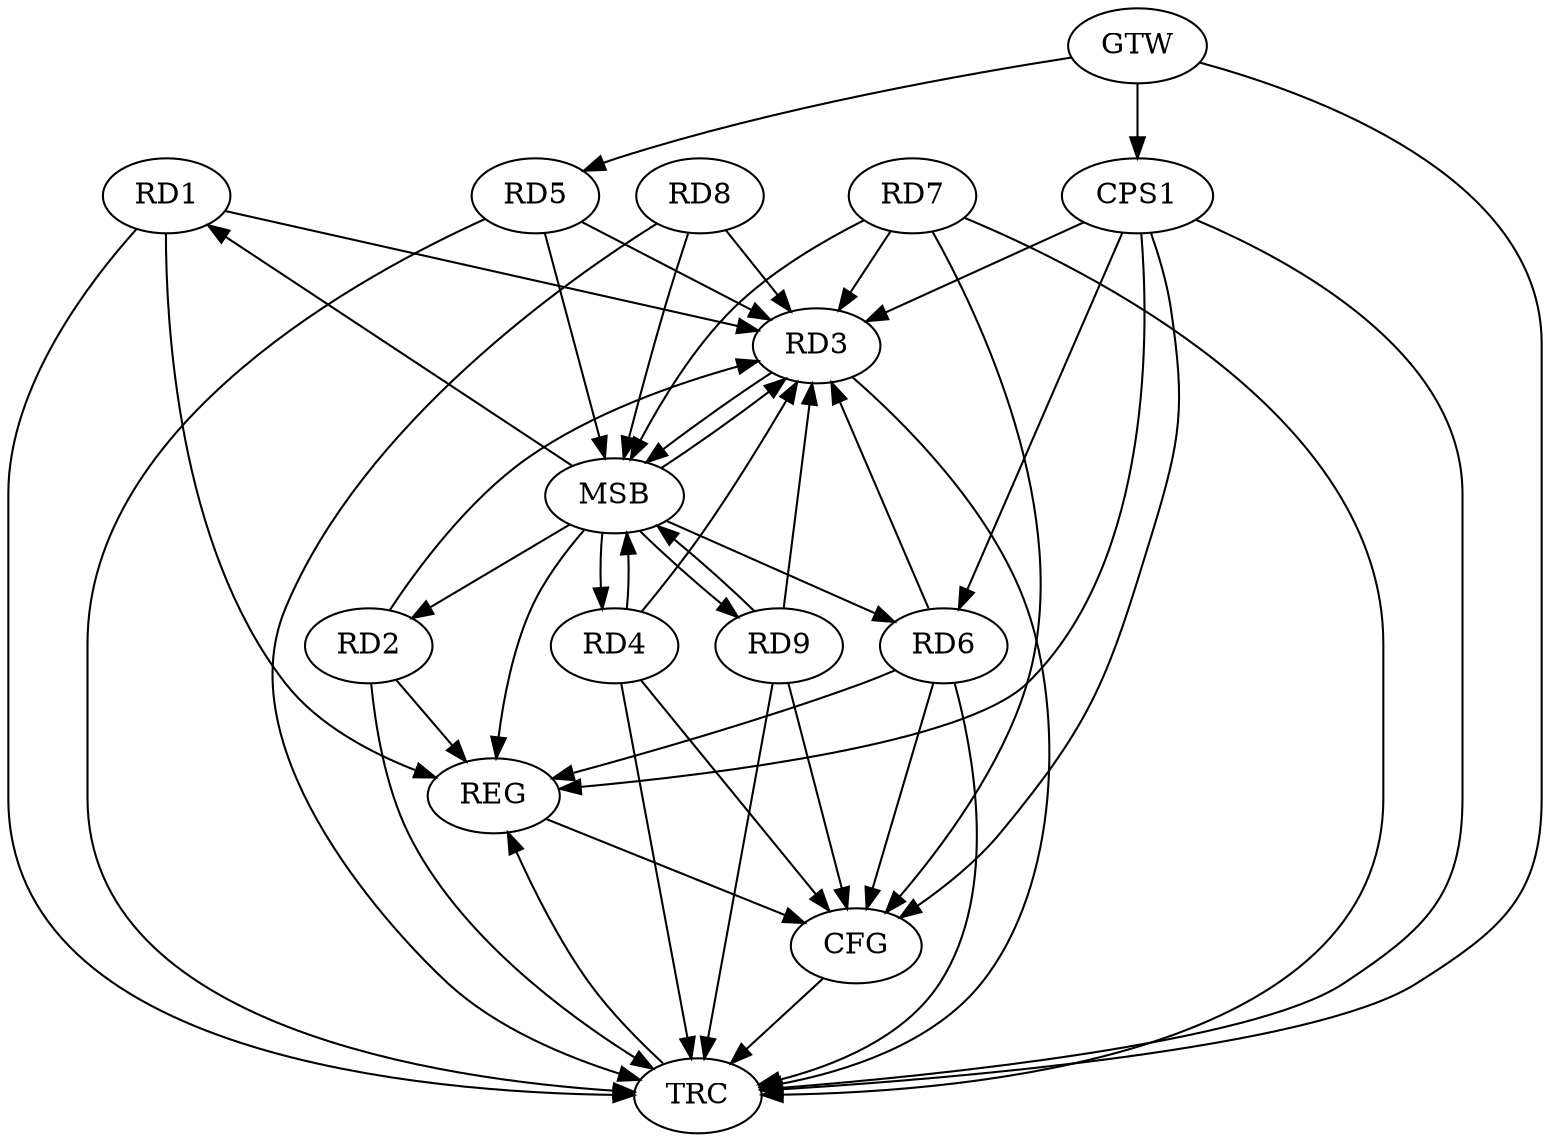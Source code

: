 strict digraph G {
  RD1 [ label="RD1" ];
  RD2 [ label="RD2" ];
  RD3 [ label="RD3" ];
  RD4 [ label="RD4" ];
  RD5 [ label="RD5" ];
  RD6 [ label="RD6" ];
  RD7 [ label="RD7" ];
  RD8 [ label="RD8" ];
  RD9 [ label="RD9" ];
  CPS1 [ label="CPS1" ];
  GTW [ label="GTW" ];
  REG [ label="REG" ];
  MSB [ label="MSB" ];
  CFG [ label="CFG" ];
  TRC [ label="TRC" ];
  CPS1 -> RD3;
  CPS1 -> RD6;
  GTW -> RD5;
  GTW -> CPS1;
  RD1 -> REG;
  RD2 -> REG;
  RD6 -> REG;
  CPS1 -> REG;
  RD3 -> MSB;
  MSB -> REG;
  RD4 -> MSB;
  MSB -> RD2;
  MSB -> RD6;
  RD5 -> MSB;
  MSB -> RD1;
  RD7 -> MSB;
  MSB -> RD3;
  MSB -> RD4;
  MSB -> RD9;
  RD8 -> MSB;
  RD9 -> MSB;
  CPS1 -> CFG;
  RD6 -> CFG;
  RD9 -> CFG;
  RD4 -> CFG;
  RD7 -> CFG;
  REG -> CFG;
  RD1 -> TRC;
  RD2 -> TRC;
  RD3 -> TRC;
  RD4 -> TRC;
  RD5 -> TRC;
  RD6 -> TRC;
  RD7 -> TRC;
  RD8 -> TRC;
  RD9 -> TRC;
  CPS1 -> TRC;
  GTW -> TRC;
  CFG -> TRC;
  TRC -> REG;
  RD8 -> RD3;
  RD2 -> RD3;
  RD7 -> RD3;
  RD1 -> RD3;
  RD6 -> RD3;
  RD5 -> RD3;
  RD9 -> RD3;
  RD4 -> RD3;
}
